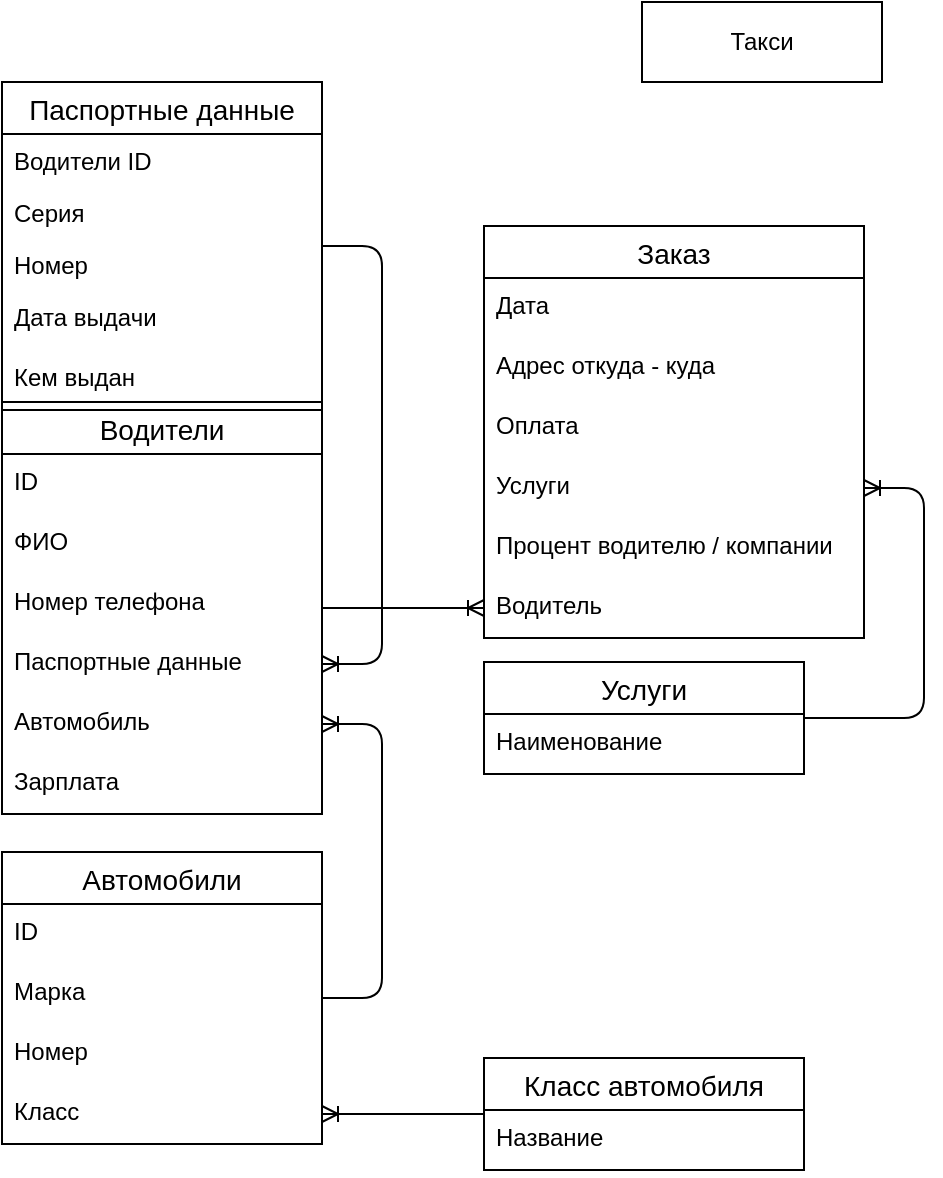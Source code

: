 <mxfile version="14.4.8" type="github">
  <diagram id="seh4baMZYmfgqk7Prwoc" name="Page-1">
    <mxGraphModel dx="1185" dy="662" grid="1" gridSize="10" guides="1" tooltips="1" connect="1" arrows="1" fold="1" page="1" pageScale="1" pageWidth="827" pageHeight="1169" math="0" shadow="0">
      <root>
        <mxCell id="0" />
        <mxCell id="1" parent="0" />
        <mxCell id="l07erBevizffdacQ9vRT-1" value="&lt;font style=&quot;vertical-align: inherit&quot;&gt;&lt;font style=&quot;vertical-align: inherit&quot;&gt;Такси&lt;/font&gt;&lt;/font&gt;" style="rounded=0;whiteSpace=wrap;html=1;" vertex="1" parent="1">
          <mxGeometry x="360" y="40" width="120" height="40" as="geometry" />
        </mxCell>
        <mxCell id="l07erBevizffdacQ9vRT-2" value="Автомобили" style="swimlane;fontStyle=0;childLayout=stackLayout;horizontal=1;startSize=26;horizontalStack=0;resizeParent=1;resizeParentMax=0;resizeLast=0;collapsible=1;marginBottom=0;align=center;fontSize=14;" vertex="1" parent="1">
          <mxGeometry x="40" y="465" width="160" height="146" as="geometry" />
        </mxCell>
        <mxCell id="l07erBevizffdacQ9vRT-6" value="ID" style="text;strokeColor=none;fillColor=none;spacingLeft=4;spacingRight=4;overflow=hidden;rotatable=0;points=[[0,0.5],[1,0.5]];portConstraint=eastwest;fontSize=12;" vertex="1" parent="l07erBevizffdacQ9vRT-2">
          <mxGeometry y="26" width="160" height="30" as="geometry" />
        </mxCell>
        <mxCell id="l07erBevizffdacQ9vRT-3" value="Марка&#xa;&#xa;" style="text;strokeColor=none;fillColor=none;spacingLeft=4;spacingRight=4;overflow=hidden;rotatable=0;points=[[0,0.5],[1,0.5]];portConstraint=eastwest;fontSize=12;" vertex="1" parent="l07erBevizffdacQ9vRT-2">
          <mxGeometry y="56" width="160" height="30" as="geometry" />
        </mxCell>
        <mxCell id="l07erBevizffdacQ9vRT-4" value="Номер" style="text;strokeColor=none;fillColor=none;spacingLeft=4;spacingRight=4;overflow=hidden;rotatable=0;points=[[0,0.5],[1,0.5]];portConstraint=eastwest;fontSize=12;" vertex="1" parent="l07erBevizffdacQ9vRT-2">
          <mxGeometry y="86" width="160" height="30" as="geometry" />
        </mxCell>
        <mxCell id="l07erBevizffdacQ9vRT-5" value="Класс" style="text;strokeColor=none;fillColor=none;spacingLeft=4;spacingRight=4;overflow=hidden;rotatable=0;points=[[0,0.5],[1,0.5]];portConstraint=eastwest;fontSize=12;" vertex="1" parent="l07erBevizffdacQ9vRT-2">
          <mxGeometry y="116" width="160" height="30" as="geometry" />
        </mxCell>
        <mxCell id="l07erBevizffdacQ9vRT-7" value="Водители" style="swimlane;fontStyle=0;childLayout=stackLayout;horizontal=1;startSize=26;horizontalStack=0;resizeParent=1;resizeParentMax=0;resizeLast=0;collapsible=1;marginBottom=0;align=center;fontSize=14;" vertex="1" parent="1">
          <mxGeometry x="40" y="240" width="160" height="206" as="geometry" />
        </mxCell>
        <mxCell id="l07erBevizffdacQ9vRT-9" value="ID" style="text;strokeColor=none;fillColor=none;spacingLeft=4;spacingRight=4;overflow=hidden;rotatable=0;points=[[0,0.5],[1,0.5]];portConstraint=eastwest;fontSize=12;" vertex="1" parent="l07erBevizffdacQ9vRT-7">
          <mxGeometry y="26" width="160" height="30" as="geometry" />
        </mxCell>
        <mxCell id="l07erBevizffdacQ9vRT-10" value="ФИО" style="text;strokeColor=none;fillColor=none;spacingLeft=4;spacingRight=4;overflow=hidden;rotatable=0;points=[[0,0.5],[1,0.5]];portConstraint=eastwest;fontSize=12;" vertex="1" parent="l07erBevizffdacQ9vRT-7">
          <mxGeometry y="56" width="160" height="30" as="geometry" />
        </mxCell>
        <mxCell id="l07erBevizffdacQ9vRT-12" value="Номер телефона" style="text;strokeColor=none;fillColor=none;spacingLeft=4;spacingRight=4;overflow=hidden;rotatable=0;points=[[0,0.5],[1,0.5]];portConstraint=eastwest;fontSize=12;" vertex="1" parent="l07erBevizffdacQ9vRT-7">
          <mxGeometry y="86" width="160" height="30" as="geometry" />
        </mxCell>
        <mxCell id="l07erBevizffdacQ9vRT-11" value="Паспортные данные" style="text;strokeColor=none;fillColor=none;spacingLeft=4;spacingRight=4;overflow=hidden;rotatable=0;points=[[0,0.5],[1,0.5]];portConstraint=eastwest;fontSize=12;" vertex="1" parent="l07erBevizffdacQ9vRT-7">
          <mxGeometry y="116" width="160" height="30" as="geometry" />
        </mxCell>
        <mxCell id="l07erBevizffdacQ9vRT-27" value="Автомобиль" style="text;strokeColor=none;fillColor=none;spacingLeft=4;spacingRight=4;overflow=hidden;rotatable=0;points=[[0,0.5],[1,0.5]];portConstraint=eastwest;fontSize=12;" vertex="1" parent="l07erBevizffdacQ9vRT-7">
          <mxGeometry y="146" width="160" height="30" as="geometry" />
        </mxCell>
        <mxCell id="l07erBevizffdacQ9vRT-64" value="Зарплата" style="text;strokeColor=none;fillColor=none;spacingLeft=4;spacingRight=4;overflow=hidden;rotatable=0;points=[[0,0.5],[1,0.5]];portConstraint=eastwest;fontSize=12;" vertex="1" parent="l07erBevizffdacQ9vRT-7">
          <mxGeometry y="176" width="160" height="30" as="geometry" />
        </mxCell>
        <mxCell id="l07erBevizffdacQ9vRT-21" value="Заказ" style="swimlane;fontStyle=0;childLayout=stackLayout;horizontal=1;startSize=26;horizontalStack=0;resizeParent=1;resizeParentMax=0;resizeLast=0;collapsible=1;marginBottom=0;align=center;fontSize=14;" vertex="1" parent="1">
          <mxGeometry x="281" y="152" width="190" height="206" as="geometry" />
        </mxCell>
        <mxCell id="l07erBevizffdacQ9vRT-22" value="Дата" style="text;strokeColor=none;fillColor=none;spacingLeft=4;spacingRight=4;overflow=hidden;rotatable=0;points=[[0,0.5],[1,0.5]];portConstraint=eastwest;fontSize=12;" vertex="1" parent="l07erBevizffdacQ9vRT-21">
          <mxGeometry y="26" width="190" height="30" as="geometry" />
        </mxCell>
        <mxCell id="l07erBevizffdacQ9vRT-23" value="Адрес откуда - куда" style="text;strokeColor=none;fillColor=none;spacingLeft=4;spacingRight=4;overflow=hidden;rotatable=0;points=[[0,0.5],[1,0.5]];portConstraint=eastwest;fontSize=12;" vertex="1" parent="l07erBevizffdacQ9vRT-21">
          <mxGeometry y="56" width="190" height="30" as="geometry" />
        </mxCell>
        <mxCell id="l07erBevizffdacQ9vRT-24" value="Оплата" style="text;strokeColor=none;fillColor=none;spacingLeft=4;spacingRight=4;overflow=hidden;rotatable=0;points=[[0,0.5],[1,0.5]];portConstraint=eastwest;fontSize=12;" vertex="1" parent="l07erBevizffdacQ9vRT-21">
          <mxGeometry y="86" width="190" height="30" as="geometry" />
        </mxCell>
        <mxCell id="l07erBevizffdacQ9vRT-60" value="Услуги" style="text;strokeColor=none;fillColor=none;spacingLeft=4;spacingRight=4;overflow=hidden;rotatable=0;points=[[0,0.5],[1,0.5]];portConstraint=eastwest;fontSize=12;" vertex="1" parent="l07erBevizffdacQ9vRT-21">
          <mxGeometry y="116" width="190" height="30" as="geometry" />
        </mxCell>
        <mxCell id="l07erBevizffdacQ9vRT-70" value="Процент водителю / компании" style="text;strokeColor=none;fillColor=none;spacingLeft=4;spacingRight=4;overflow=hidden;rotatable=0;points=[[0,0.5],[1,0.5]];portConstraint=eastwest;fontSize=12;" vertex="1" parent="l07erBevizffdacQ9vRT-21">
          <mxGeometry y="146" width="190" height="30" as="geometry" />
        </mxCell>
        <mxCell id="l07erBevizffdacQ9vRT-73" value="Водитель" style="text;strokeColor=none;fillColor=none;spacingLeft=4;spacingRight=4;overflow=hidden;rotatable=0;points=[[0,0.5],[1,0.5]];portConstraint=eastwest;fontSize=12;" vertex="1" parent="l07erBevizffdacQ9vRT-21">
          <mxGeometry y="176" width="190" height="30" as="geometry" />
        </mxCell>
        <mxCell id="l07erBevizffdacQ9vRT-34" value="Паспортные данные" style="swimlane;fontStyle=0;childLayout=stackLayout;horizontal=1;startSize=26;horizontalStack=0;resizeParent=1;resizeParentMax=0;resizeLast=0;collapsible=1;marginBottom=0;align=center;fontSize=14;" vertex="1" parent="1">
          <mxGeometry x="40" y="80" width="160" height="164" as="geometry" />
        </mxCell>
        <mxCell id="l07erBevizffdacQ9vRT-76" value="Водители ID" style="text;strokeColor=none;fillColor=none;spacingLeft=4;spacingRight=4;overflow=hidden;rotatable=0;points=[[0,0.5],[1,0.5]];portConstraint=eastwest;fontSize=12;" vertex="1" parent="l07erBevizffdacQ9vRT-34">
          <mxGeometry y="26" width="160" height="26" as="geometry" />
        </mxCell>
        <mxCell id="l07erBevizffdacQ9vRT-35" value="Серия" style="text;strokeColor=none;fillColor=none;spacingLeft=4;spacingRight=4;overflow=hidden;rotatable=0;points=[[0,0.5],[1,0.5]];portConstraint=eastwest;fontSize=12;" vertex="1" parent="l07erBevizffdacQ9vRT-34">
          <mxGeometry y="52" width="160" height="26" as="geometry" />
        </mxCell>
        <mxCell id="l07erBevizffdacQ9vRT-77" value="Номер" style="text;strokeColor=none;fillColor=none;spacingLeft=4;spacingRight=4;overflow=hidden;rotatable=0;points=[[0,0.5],[1,0.5]];portConstraint=eastwest;fontSize=12;" vertex="1" parent="l07erBevizffdacQ9vRT-34">
          <mxGeometry y="78" width="160" height="26" as="geometry" />
        </mxCell>
        <mxCell id="l07erBevizffdacQ9vRT-36" value="Дата выдачи" style="text;strokeColor=none;fillColor=none;spacingLeft=4;spacingRight=4;overflow=hidden;rotatable=0;points=[[0,0.5],[1,0.5]];portConstraint=eastwest;fontSize=12;" vertex="1" parent="l07erBevizffdacQ9vRT-34">
          <mxGeometry y="104" width="160" height="30" as="geometry" />
        </mxCell>
        <mxCell id="l07erBevizffdacQ9vRT-37" value="Кем выдан" style="text;strokeColor=none;fillColor=none;spacingLeft=4;spacingRight=4;overflow=hidden;rotatable=0;points=[[0,0.5],[1,0.5]];portConstraint=eastwest;fontSize=12;" vertex="1" parent="l07erBevizffdacQ9vRT-34">
          <mxGeometry y="134" width="160" height="30" as="geometry" />
        </mxCell>
        <mxCell id="l07erBevizffdacQ9vRT-39" value="" style="edgeStyle=entityRelationEdgeStyle;fontSize=12;html=1;endArrow=ERoneToMany;" edge="1" parent="1" source="l07erBevizffdacQ9vRT-34" target="l07erBevizffdacQ9vRT-11">
          <mxGeometry width="100" height="100" relative="1" as="geometry">
            <mxPoint x="-20" y="390" as="sourcePoint" />
            <mxPoint x="-10" y="260" as="targetPoint" />
          </mxGeometry>
        </mxCell>
        <mxCell id="l07erBevizffdacQ9vRT-42" value="Класс автомобиля" style="swimlane;fontStyle=0;childLayout=stackLayout;horizontal=1;startSize=26;horizontalStack=0;resizeParent=1;resizeParentMax=0;resizeLast=0;collapsible=1;marginBottom=0;align=center;fontSize=14;" vertex="1" parent="1">
          <mxGeometry x="281" y="568" width="160" height="56" as="geometry" />
        </mxCell>
        <mxCell id="l07erBevizffdacQ9vRT-44" value="Название" style="text;strokeColor=none;fillColor=none;spacingLeft=4;spacingRight=4;overflow=hidden;rotatable=0;points=[[0,0.5],[1,0.5]];portConstraint=eastwest;fontSize=12;" vertex="1" parent="l07erBevizffdacQ9vRT-42">
          <mxGeometry y="26" width="160" height="30" as="geometry" />
        </mxCell>
        <mxCell id="l07erBevizffdacQ9vRT-47" value="" style="edgeStyle=entityRelationEdgeStyle;fontSize=12;html=1;endArrow=ERoneToMany;entryX=1;entryY=0.5;entryDx=0;entryDy=0;" edge="1" parent="1" source="l07erBevizffdacQ9vRT-42" target="l07erBevizffdacQ9vRT-5">
          <mxGeometry width="100" height="100" relative="1" as="geometry">
            <mxPoint y="390" as="sourcePoint" />
            <mxPoint x="100" y="290" as="targetPoint" />
          </mxGeometry>
        </mxCell>
        <mxCell id="l07erBevizffdacQ9vRT-48" value="Услуги" style="swimlane;fontStyle=0;childLayout=stackLayout;horizontal=1;startSize=26;horizontalStack=0;resizeParent=1;resizeParentMax=0;resizeLast=0;collapsible=1;marginBottom=0;align=center;fontSize=14;" vertex="1" parent="1">
          <mxGeometry x="281" y="370" width="160" height="56" as="geometry" />
        </mxCell>
        <mxCell id="l07erBevizffdacQ9vRT-51" value="Наименование" style="text;strokeColor=none;fillColor=none;spacingLeft=4;spacingRight=4;overflow=hidden;rotatable=0;points=[[0,0.5],[1,0.5]];portConstraint=eastwest;fontSize=12;" vertex="1" parent="l07erBevizffdacQ9vRT-48">
          <mxGeometry y="26" width="160" height="30" as="geometry" />
        </mxCell>
        <mxCell id="l07erBevizffdacQ9vRT-69" value="" style="edgeStyle=entityRelationEdgeStyle;fontSize=12;html=1;endArrow=ERoneToMany;" edge="1" parent="1" source="l07erBevizffdacQ9vRT-48" target="l07erBevizffdacQ9vRT-60">
          <mxGeometry width="100" height="100" relative="1" as="geometry">
            <mxPoint x="400" y="602" as="sourcePoint" />
            <mxPoint x="460" y="528.0" as="targetPoint" />
          </mxGeometry>
        </mxCell>
        <mxCell id="l07erBevizffdacQ9vRT-72" value="" style="edgeStyle=entityRelationEdgeStyle;fontSize=12;html=1;endArrow=ERoneToMany;" edge="1" parent="1" source="l07erBevizffdacQ9vRT-2" target="l07erBevizffdacQ9vRT-27">
          <mxGeometry width="100" height="100" relative="1" as="geometry">
            <mxPoint x="210" y="610" as="sourcePoint" />
            <mxPoint x="310" y="510" as="targetPoint" />
          </mxGeometry>
        </mxCell>
        <mxCell id="l07erBevizffdacQ9vRT-74" value="" style="edgeStyle=entityRelationEdgeStyle;fontSize=12;html=1;endArrow=ERoneToMany;" edge="1" parent="1" source="l07erBevizffdacQ9vRT-7" target="l07erBevizffdacQ9vRT-73">
          <mxGeometry width="100" height="100" relative="1" as="geometry">
            <mxPoint x="670" y="530" as="sourcePoint" />
            <mxPoint x="770" y="430" as="targetPoint" />
          </mxGeometry>
        </mxCell>
      </root>
    </mxGraphModel>
  </diagram>
</mxfile>
